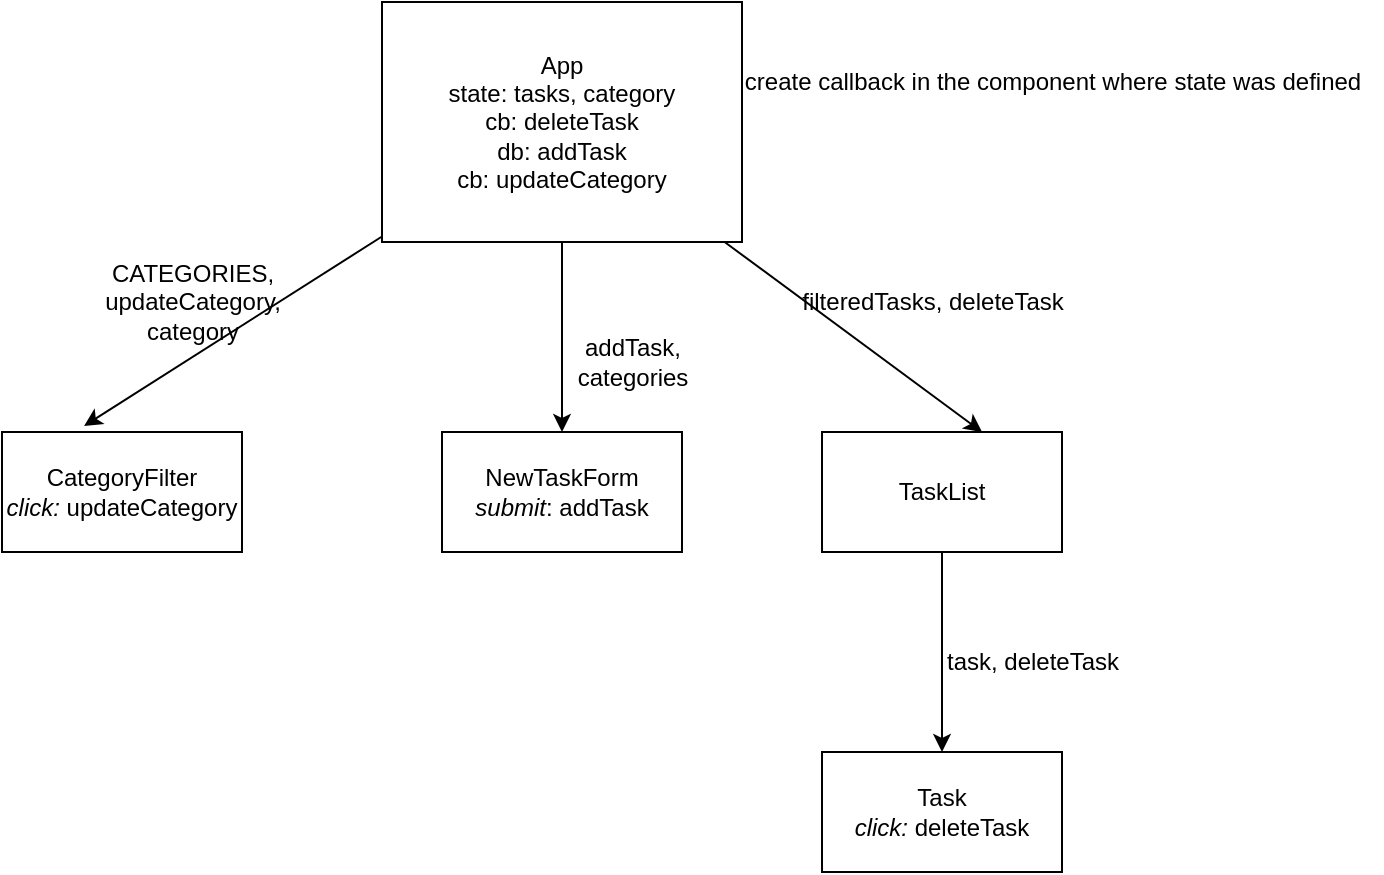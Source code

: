 <mxfile>
    <diagram id="FEMTjnpQEdEA6wDdgOOo" name="Page-1">
        <mxGraphModel dx="314" dy="414" grid="1" gridSize="10" guides="1" tooltips="1" connect="1" arrows="1" fold="1" page="1" pageScale="1" pageWidth="850" pageHeight="1100" math="0" shadow="0">
            <root>
                <mxCell id="0"/>
                <mxCell id="1" parent="0"/>
                <mxCell id="6" style="edgeStyle=none;html=1;entryX=0.342;entryY=-0.05;entryDx=0;entryDy=0;entryPerimeter=0;" edge="1" parent="1" source="2" target="3">
                    <mxGeometry relative="1" as="geometry"/>
                </mxCell>
                <mxCell id="7" style="edgeStyle=none;html=1;" edge="1" parent="1" source="2" target="4">
                    <mxGeometry relative="1" as="geometry"/>
                </mxCell>
                <mxCell id="8" style="edgeStyle=none;html=1;entryX=0.667;entryY=0;entryDx=0;entryDy=0;entryPerimeter=0;" edge="1" parent="1" source="2" target="5">
                    <mxGeometry relative="1" as="geometry"/>
                </mxCell>
                <mxCell id="2" value="App&lt;br&gt;state: tasks, category&lt;br&gt;cb: deleteTask&lt;br&gt;db: addTask&lt;br&gt;cb: updateCategory" style="whiteSpace=wrap;html=1;" vertex="1" parent="1">
                    <mxGeometry x="270" y="75" width="180" height="120" as="geometry"/>
                </mxCell>
                <mxCell id="3" value="CategoryFilter&lt;br&gt;&lt;i&gt;click: &lt;/i&gt;updateCategory" style="whiteSpace=wrap;html=1;" vertex="1" parent="1">
                    <mxGeometry x="80" y="290" width="120" height="60" as="geometry"/>
                </mxCell>
                <mxCell id="4" value="NewTaskForm&lt;br&gt;&lt;i&gt;submit&lt;/i&gt;: addTask" style="whiteSpace=wrap;html=1;" vertex="1" parent="1">
                    <mxGeometry x="300" y="290" width="120" height="60" as="geometry"/>
                </mxCell>
                <mxCell id="11" value="" style="edgeStyle=none;html=1;" edge="1" parent="1" source="5" target="10">
                    <mxGeometry relative="1" as="geometry"/>
                </mxCell>
                <mxCell id="5" value="TaskList" style="whiteSpace=wrap;html=1;" vertex="1" parent="1">
                    <mxGeometry x="490" y="290" width="120" height="60" as="geometry"/>
                </mxCell>
                <mxCell id="9" value="filteredTasks, deleteTask" style="text;html=1;align=center;verticalAlign=middle;resizable=0;points=[];autosize=1;strokeColor=none;fillColor=none;" vertex="1" parent="1">
                    <mxGeometry x="470" y="210" width="150" height="30" as="geometry"/>
                </mxCell>
                <mxCell id="10" value="Task&lt;br&gt;&lt;i&gt;click: &lt;/i&gt;deleteTask" style="whiteSpace=wrap;html=1;" vertex="1" parent="1">
                    <mxGeometry x="490" y="450" width="120" height="60" as="geometry"/>
                </mxCell>
                <mxCell id="12" value="task, deleteTask" style="text;html=1;align=center;verticalAlign=middle;resizable=0;points=[];autosize=1;strokeColor=none;fillColor=none;" vertex="1" parent="1">
                    <mxGeometry x="540" y="390" width="110" height="30" as="geometry"/>
                </mxCell>
                <mxCell id="20" value="create callback in the component where state was defined" style="text;html=1;align=center;verticalAlign=middle;resizable=0;points=[];autosize=1;strokeColor=none;fillColor=none;" vertex="1" parent="1">
                    <mxGeometry x="440" y="100" width="330" height="30" as="geometry"/>
                </mxCell>
                <mxCell id="21" value="CATEGORIES,&lt;br&gt;updateCategory,&lt;br&gt;category" style="text;html=1;align=center;verticalAlign=middle;resizable=0;points=[];autosize=1;strokeColor=none;fillColor=none;" vertex="1" parent="1">
                    <mxGeometry x="120" y="195" width="110" height="60" as="geometry"/>
                </mxCell>
                <mxCell id="23" value="addTask,&lt;br&gt;categories" style="text;html=1;align=center;verticalAlign=middle;resizable=0;points=[];autosize=1;strokeColor=none;fillColor=none;" vertex="1" parent="1">
                    <mxGeometry x="355" y="235" width="80" height="40" as="geometry"/>
                </mxCell>
            </root>
        </mxGraphModel>
    </diagram>
</mxfile>